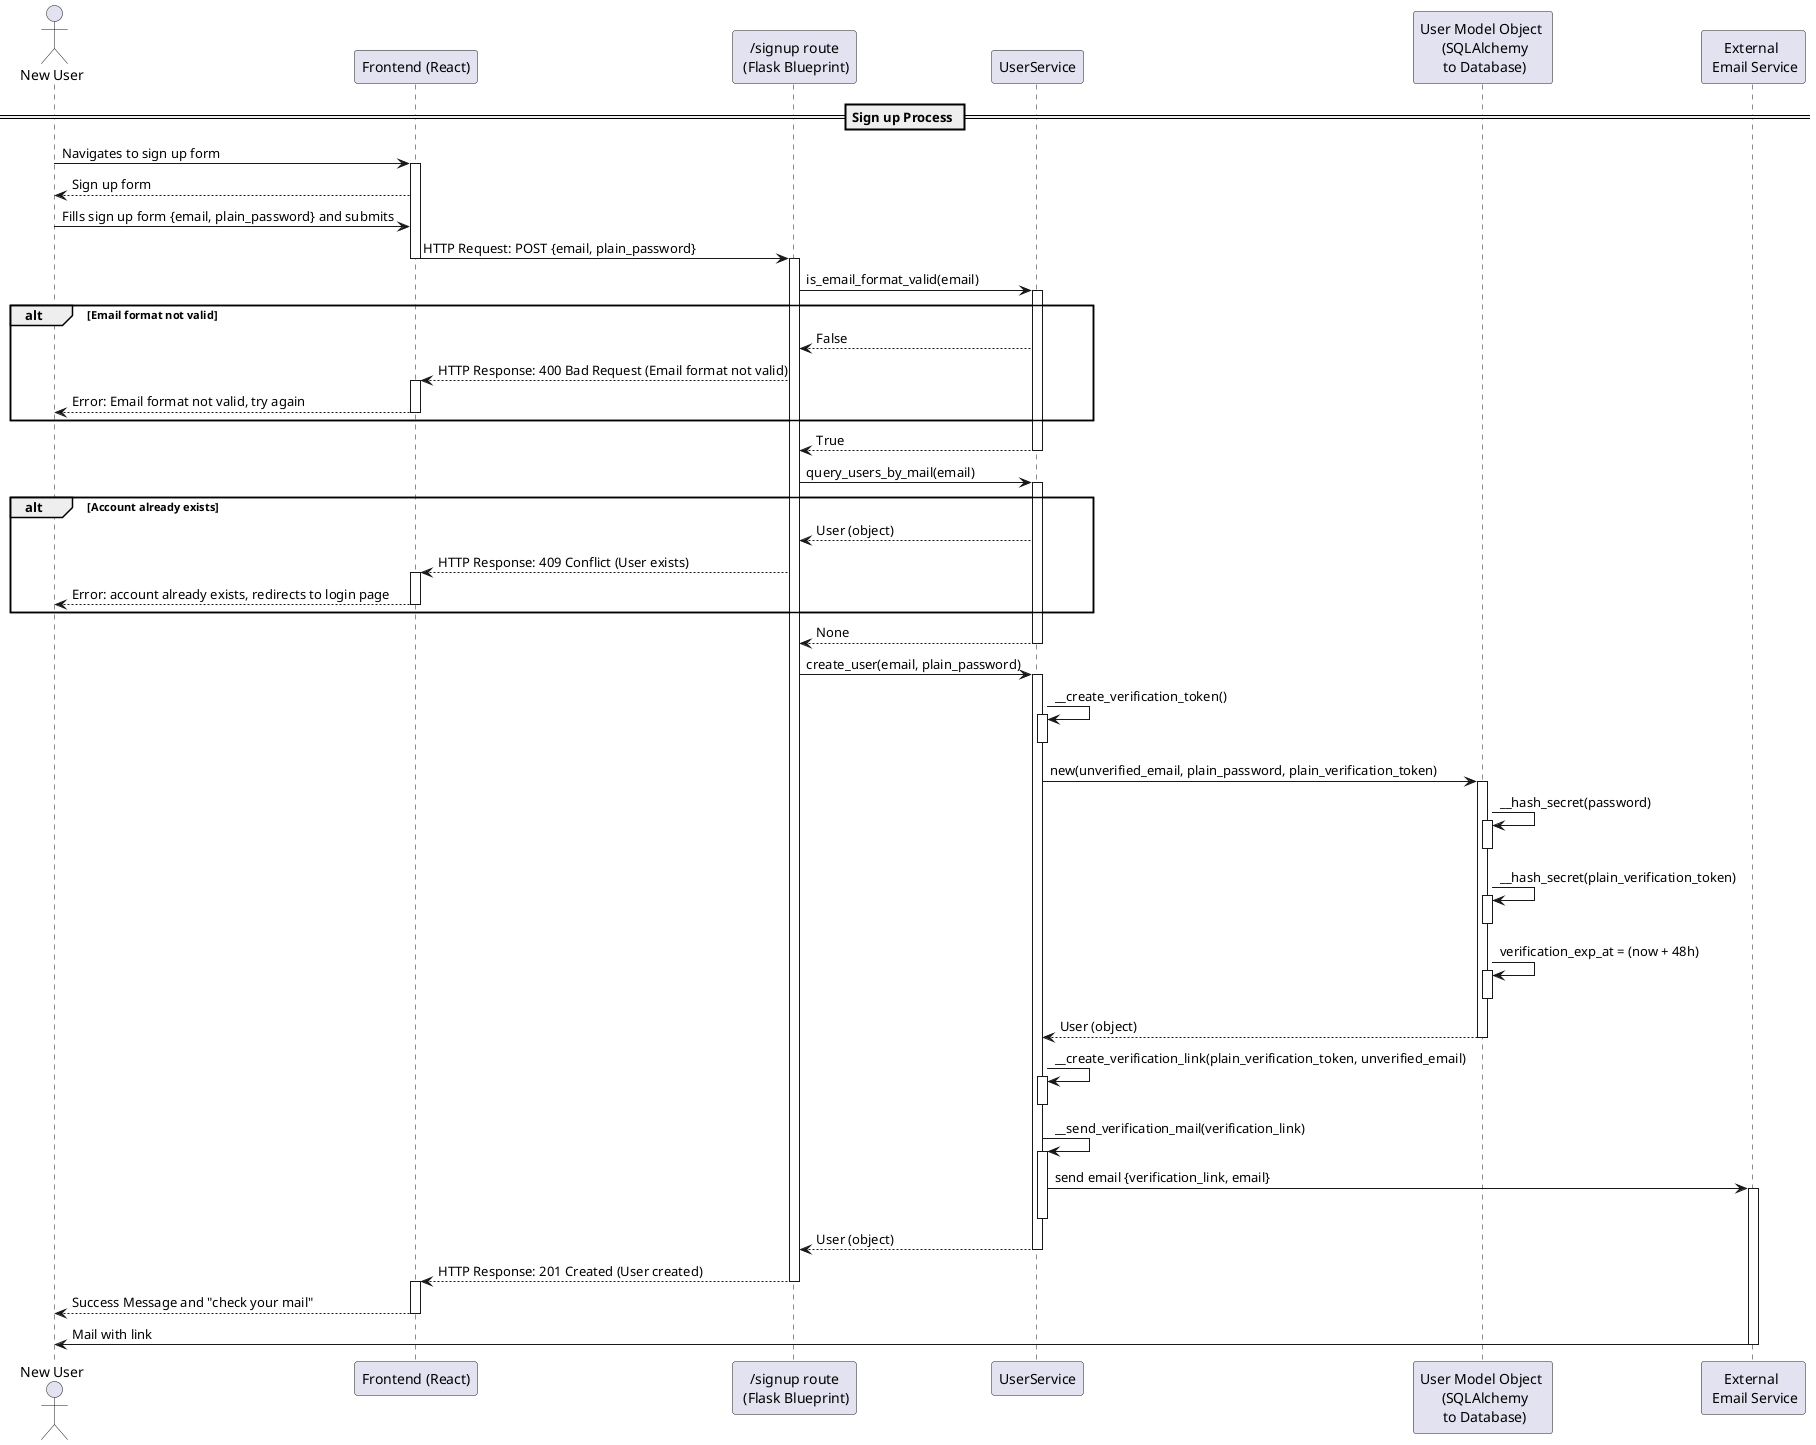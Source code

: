 @startuml
actor "New User" as AppUser
participant "Frontend (React)" as FE
participant "/signup route\n (Flask Blueprint)" as SR
participant "UserService" as US
participant "User Model Object \n (SQLAlchemy\n to Database)" as UM
participant "External \n Email Service" as Mail

== Sign up Process ==
AppUser -> FE : Navigates to sign up form
activate FE
AppUser <-- FE : Sign up form
AppUser -> FE : Fills sign up form {email, plain_password} and submits
FE -> SR : HTTP Request: POST {email, plain_password}
deactivate FE
activate SR
SR -> US : is_email_format_valid(email)
activate US
alt Email format not valid
    SR <-- US : False
    FE <-- SR : HTTP Response: 400 Bad Request (Email format not valid)
    activate FE
    AppUser <-- FE : Error: Email format not valid, try again
    deactivate FE
end
SR <-- US : True
deactivate US
SR -> US : query_users_by_mail(email)
activate US
alt Account already exists
    SR <-- US : User (object)
    FE <-- SR : HTTP Response: 409 Conflict (User exists)
    activate FE
    AppUser <-- FE : Error: account already exists, redirects to login page
    deactivate FE
end
SR <-- US : None
deactivate US
SR -> US : create_user(email, plain_password)
activate US
US -> US : __create_verification_token()
activate US
deactivate US
US -> UM : new(unverified_email, plain_password, plain_verification_token)
activate UM
UM -> UM : __hash_secret(password)
activate UM
deactivate UM
UM -> UM : __hash_secret(plain_verification_token)
activate UM
deactivate UM
UM -> UM : verification_exp_at = (now + 48h)
activate UM
deactivate UM
US <-- UM : User (object)
deactivate UM
US -> US : __create_verification_link(plain_verification_token, unverified_email)
activate US
deactivate US
US -> US : __send_verification_mail(verification_link)
activate US
US -> Mail : send email {verification_link, email}
activate Mail
deactivate US
SR <-- US : User (object)
deactivate US
FE <-- SR : HTTP Response: 201 Created (User created)
deactivate SR
activate FE
AppUser <-- FE : Success Message and "check your mail"
deactivate FE
AppUser <- Mail : Mail with link
deactivate Mail
@enduml
